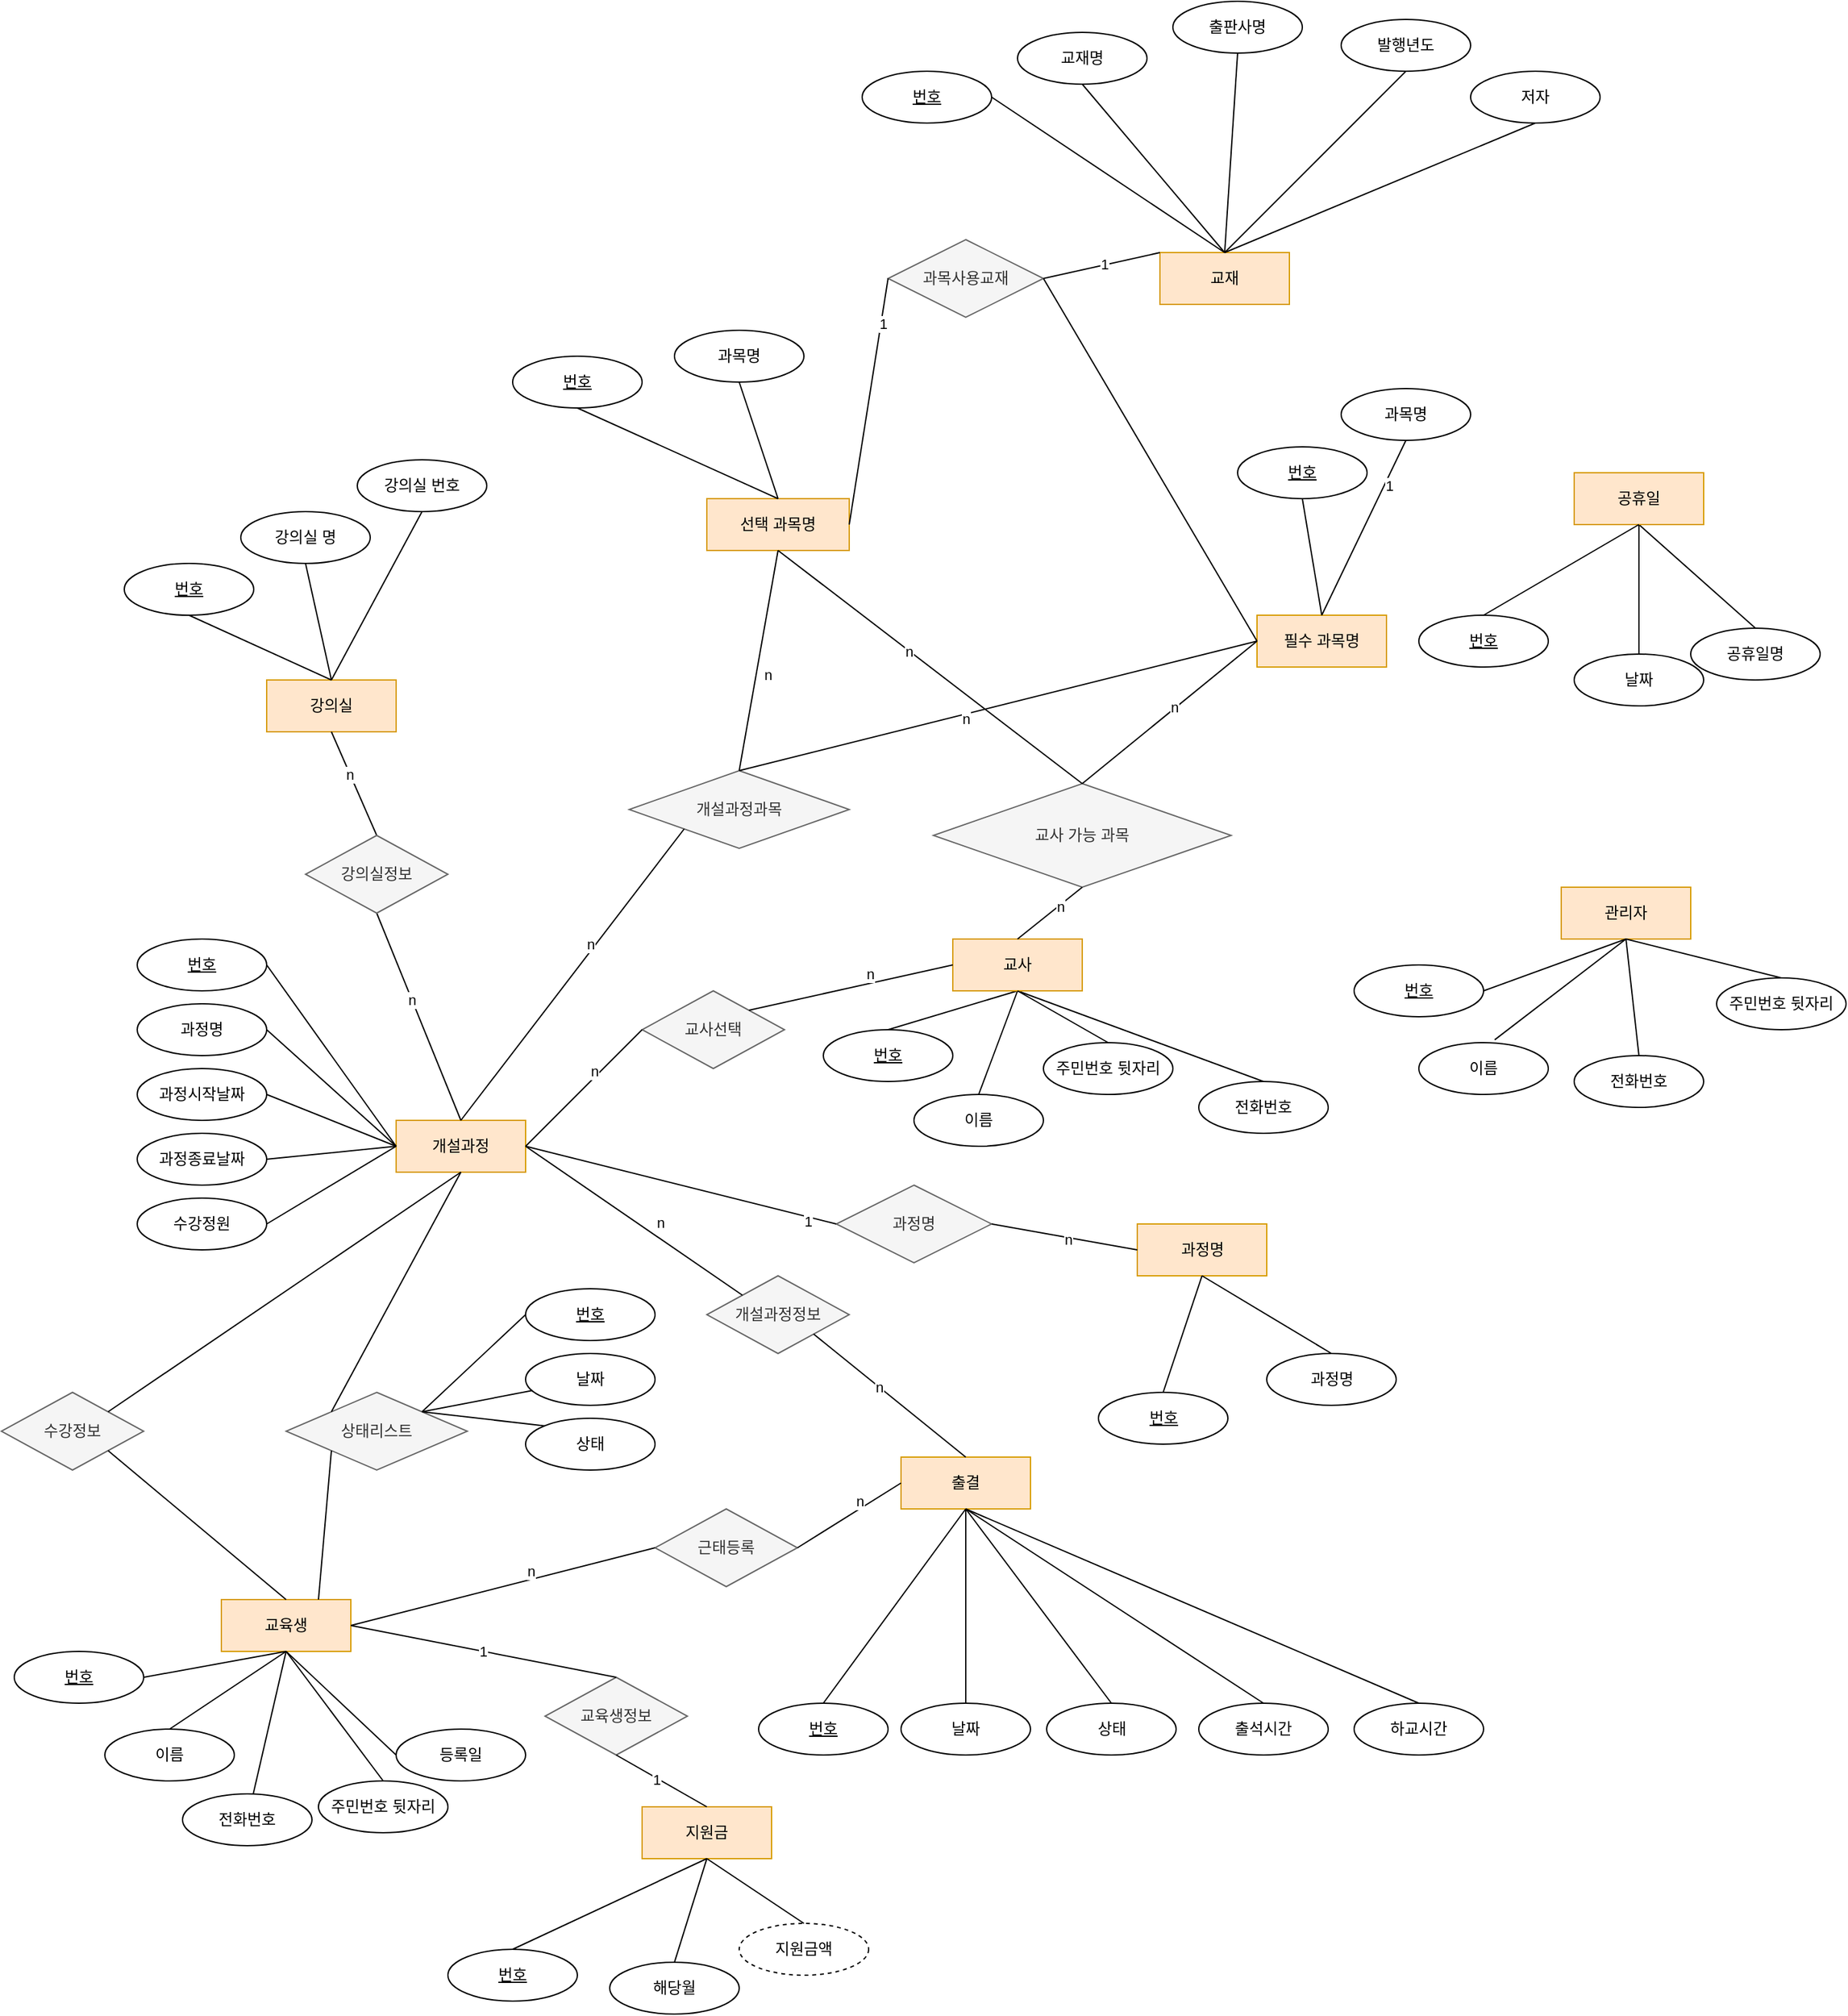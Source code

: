 <mxfile version="26.0.11">
  <diagram name="페이지-1" id="_WrXFXKVUECgdxejez0X">
    <mxGraphModel dx="2474" dy="2008" grid="1" gridSize="10" guides="1" tooltips="1" connect="1" arrows="1" fold="1" page="1" pageScale="1" pageWidth="827" pageHeight="1169" math="0" shadow="0">
      <root>
        <mxCell id="0" />
        <mxCell id="1" parent="0" />
        <mxCell id="0K8XrTM_rZtWi6rPdb-n-1" value="관리자" style="whiteSpace=wrap;html=1;align=center;fillColor=#ffe6cc;strokeColor=#d79b00;" parent="1" vertex="1">
          <mxGeometry x="1080" y="80" width="100" height="40" as="geometry" />
        </mxCell>
        <mxCell id="0K8XrTM_rZtWi6rPdb-n-2" value="번호" style="ellipse;whiteSpace=wrap;html=1;align=center;fontStyle=4;" parent="1" vertex="1">
          <mxGeometry x="920" y="140" width="100" height="40" as="geometry" />
        </mxCell>
        <mxCell id="0K8XrTM_rZtWi6rPdb-n-5" value="이름" style="ellipse;whiteSpace=wrap;html=1;align=center;" parent="1" vertex="1">
          <mxGeometry x="970" y="200" width="100" height="40" as="geometry" />
        </mxCell>
        <mxCell id="0K8XrTM_rZtWi6rPdb-n-6" value="교육생" style="whiteSpace=wrap;html=1;align=center;fillColor=#ffe6cc;strokeColor=#d79b00;" parent="1" vertex="1">
          <mxGeometry x="45" y="630" width="100" height="40" as="geometry" />
        </mxCell>
        <mxCell id="52lLWOoxlPr_qRJe9v8L-4" value="주민번호 뒷자리" style="ellipse;whiteSpace=wrap;html=1;align=center;" parent="1" vertex="1">
          <mxGeometry x="1200" y="150" width="100" height="40" as="geometry" />
        </mxCell>
        <mxCell id="0K8XrTM_rZtWi6rPdb-n-8" value="번호" style="ellipse;whiteSpace=wrap;html=1;align=center;fontStyle=4;" parent="1" vertex="1">
          <mxGeometry x="-115" y="670" width="100" height="40" as="geometry" />
        </mxCell>
        <mxCell id="0K8XrTM_rZtWi6rPdb-n-9" value="이름" style="ellipse;whiteSpace=wrap;html=1;align=center;" parent="1" vertex="1">
          <mxGeometry x="-45" y="730" width="100" height="40" as="geometry" />
        </mxCell>
        <mxCell id="0K8XrTM_rZtWi6rPdb-n-10" value="전화번호" style="ellipse;whiteSpace=wrap;html=1;align=center;" parent="1" vertex="1">
          <mxGeometry x="15" y="780" width="100" height="40" as="geometry" />
        </mxCell>
        <mxCell id="0K8XrTM_rZtWi6rPdb-n-11" value="주민번호 뒷자리" style="ellipse;whiteSpace=wrap;html=1;align=center;" parent="1" vertex="1">
          <mxGeometry x="120" y="770" width="100" height="40" as="geometry" />
        </mxCell>
        <mxCell id="0K8XrTM_rZtWi6rPdb-n-12" value="등록일" style="ellipse;whiteSpace=wrap;html=1;align=center;" parent="1" vertex="1">
          <mxGeometry x="180" y="730" width="100" height="40" as="geometry" />
        </mxCell>
        <mxCell id="52lLWOoxlPr_qRJe9v8L-10" value="" style="endArrow=none;html=1;rounded=0;exitX=1;exitY=0.5;exitDx=0;exitDy=0;entryX=0.5;entryY=1;entryDx=0;entryDy=0;" parent="1" source="0K8XrTM_rZtWi6rPdb-n-2" target="0K8XrTM_rZtWi6rPdb-n-1" edge="1">
          <mxGeometry relative="1" as="geometry">
            <mxPoint x="1170" y="90" as="sourcePoint" />
            <mxPoint x="1330" y="90" as="targetPoint" />
          </mxGeometry>
        </mxCell>
        <mxCell id="52lLWOoxlPr_qRJe9v8L-11" value="" style="endArrow=none;html=1;rounded=0;exitX=0.5;exitY=1;exitDx=0;exitDy=0;entryX=0.586;entryY=-0.055;entryDx=0;entryDy=0;entryPerimeter=0;" parent="1" source="0K8XrTM_rZtWi6rPdb-n-1" target="0K8XrTM_rZtWi6rPdb-n-5" edge="1">
          <mxGeometry relative="1" as="geometry">
            <mxPoint x="1170" y="90" as="sourcePoint" />
            <mxPoint x="1330" y="90" as="targetPoint" />
          </mxGeometry>
        </mxCell>
        <mxCell id="52lLWOoxlPr_qRJe9v8L-12" value="" style="endArrow=none;html=1;rounded=0;exitX=0.5;exitY=1;exitDx=0;exitDy=0;entryX=0.5;entryY=0;entryDx=0;entryDy=0;" parent="1" source="0K8XrTM_rZtWi6rPdb-n-1" target="52lLWOoxlPr_qRJe9v8L-3" edge="1">
          <mxGeometry relative="1" as="geometry">
            <mxPoint x="1170" y="90" as="sourcePoint" />
            <mxPoint x="1330" y="90" as="targetPoint" />
          </mxGeometry>
        </mxCell>
        <mxCell id="52lLWOoxlPr_qRJe9v8L-13" value="" style="endArrow=none;html=1;rounded=0;exitX=0.5;exitY=1;exitDx=0;exitDy=0;entryX=0.5;entryY=0;entryDx=0;entryDy=0;" parent="1" source="0K8XrTM_rZtWi6rPdb-n-1" target="52lLWOoxlPr_qRJe9v8L-4" edge="1">
          <mxGeometry relative="1" as="geometry">
            <mxPoint x="1170" y="90" as="sourcePoint" />
            <mxPoint x="1240" y="160" as="targetPoint" />
          </mxGeometry>
        </mxCell>
        <mxCell id="0K8XrTM_rZtWi6rPdb-n-14" value="" style="endArrow=none;html=1;rounded=0;exitX=1;exitY=0.5;exitDx=0;exitDy=0;entryX=0.5;entryY=1;entryDx=0;entryDy=0;" parent="1" source="0K8XrTM_rZtWi6rPdb-n-8" target="0K8XrTM_rZtWi6rPdb-n-6" edge="1">
          <mxGeometry relative="1" as="geometry">
            <mxPoint x="-175" y="650" as="sourcePoint" />
            <mxPoint x="65" y="670" as="targetPoint" />
          </mxGeometry>
        </mxCell>
        <mxCell id="0K8XrTM_rZtWi6rPdb-n-15" value="" style="endArrow=none;html=1;rounded=0;exitX=0.5;exitY=0;exitDx=0;exitDy=0;" parent="1" source="0K8XrTM_rZtWi6rPdb-n-9" edge="1">
          <mxGeometry relative="1" as="geometry">
            <mxPoint x="-175" y="650" as="sourcePoint" />
            <mxPoint x="95" y="670" as="targetPoint" />
          </mxGeometry>
        </mxCell>
        <mxCell id="0K8XrTM_rZtWi6rPdb-n-16" value="" style="endArrow=none;html=1;rounded=0;entryX=0.5;entryY=1;entryDx=0;entryDy=0;" parent="1" source="0K8XrTM_rZtWi6rPdb-n-10" target="0K8XrTM_rZtWi6rPdb-n-6" edge="1">
          <mxGeometry relative="1" as="geometry">
            <mxPoint x="15" y="740" as="sourcePoint" />
            <mxPoint x="80" y="680" as="targetPoint" />
          </mxGeometry>
        </mxCell>
        <mxCell id="52lLWOoxlPr_qRJe9v8L-14" value="번호" style="ellipse;whiteSpace=wrap;html=1;align=center;fontStyle=4;" parent="1" vertex="1">
          <mxGeometry x="510" y="190" width="100" height="40" as="geometry" />
        </mxCell>
        <mxCell id="0K8XrTM_rZtWi6rPdb-n-17" value="" style="endArrow=none;html=1;rounded=0;exitX=0.5;exitY=0;exitDx=0;exitDy=0;" parent="1" source="0K8XrTM_rZtWi6rPdb-n-11" edge="1">
          <mxGeometry relative="1" as="geometry">
            <mxPoint x="15" y="740" as="sourcePoint" />
            <mxPoint x="95" y="670" as="targetPoint" />
          </mxGeometry>
        </mxCell>
        <mxCell id="52lLWOoxlPr_qRJe9v8L-16" value="이름" style="ellipse;whiteSpace=wrap;html=1;align=center;" parent="1" vertex="1">
          <mxGeometry x="580" y="240" width="100" height="40" as="geometry" />
        </mxCell>
        <mxCell id="52lLWOoxlPr_qRJe9v8L-18" value="전화번호" style="ellipse;whiteSpace=wrap;html=1;align=center;" parent="1" vertex="1">
          <mxGeometry x="800" y="230" width="100" height="40" as="geometry" />
        </mxCell>
        <mxCell id="52lLWOoxlPr_qRJe9v8L-17" value="주민번호 뒷자리" style="ellipse;whiteSpace=wrap;html=1;align=center;" parent="1" vertex="1">
          <mxGeometry x="680" y="200" width="100" height="40" as="geometry" />
        </mxCell>
        <mxCell id="52lLWOoxlPr_qRJe9v8L-19" value="" style="endArrow=none;html=1;rounded=0;exitX=0.5;exitY=0;exitDx=0;exitDy=0;entryX=0.5;entryY=1;entryDx=0;entryDy=0;" parent="1" source="52lLWOoxlPr_qRJe9v8L-14" target="0K8XrTM_rZtWi6rPdb-n-7" edge="1">
          <mxGeometry relative="1" as="geometry">
            <mxPoint x="740" y="300" as="sourcePoint" />
            <mxPoint x="900" y="300" as="targetPoint" />
          </mxGeometry>
        </mxCell>
        <mxCell id="0K8XrTM_rZtWi6rPdb-n-18" value="" style="endArrow=none;html=1;rounded=0;exitX=0;exitY=0.5;exitDx=0;exitDy=0;entryX=0.5;entryY=1;entryDx=0;entryDy=0;" parent="1" source="0K8XrTM_rZtWi6rPdb-n-12" target="0K8XrTM_rZtWi6rPdb-n-6" edge="1">
          <mxGeometry relative="1" as="geometry">
            <mxPoint x="215" y="735" as="sourcePoint" />
            <mxPoint x="105" y="680" as="targetPoint" />
          </mxGeometry>
        </mxCell>
        <mxCell id="52lLWOoxlPr_qRJe9v8L-21" value="" style="endArrow=none;html=1;rounded=0;exitX=0.5;exitY=0;exitDx=0;exitDy=0;entryX=0.5;entryY=1;entryDx=0;entryDy=0;" parent="1" source="52lLWOoxlPr_qRJe9v8L-16" target="0K8XrTM_rZtWi6rPdb-n-7" edge="1">
          <mxGeometry relative="1" as="geometry">
            <mxPoint x="740" y="300" as="sourcePoint" />
            <mxPoint x="900" y="300" as="targetPoint" />
          </mxGeometry>
        </mxCell>
        <mxCell id="52lLWOoxlPr_qRJe9v8L-23" value="" style="endArrow=none;html=1;rounded=0;exitX=0.5;exitY=1;exitDx=0;exitDy=0;entryX=0.5;entryY=0;entryDx=0;entryDy=0;" parent="1" source="0K8XrTM_rZtWi6rPdb-n-7" target="52lLWOoxlPr_qRJe9v8L-18" edge="1">
          <mxGeometry relative="1" as="geometry">
            <mxPoint x="740" y="300" as="sourcePoint" />
            <mxPoint x="900" y="300" as="targetPoint" />
          </mxGeometry>
        </mxCell>
        <mxCell id="0K8XrTM_rZtWi6rPdb-n-7" value="교사" style="whiteSpace=wrap;html=1;align=center;fillColor=#ffe6cc;strokeColor=#d79b00;" parent="1" vertex="1">
          <mxGeometry x="610" y="120" width="100" height="40" as="geometry" />
        </mxCell>
        <mxCell id="52lLWOoxlPr_qRJe9v8L-3" value="전화번호" style="ellipse;whiteSpace=wrap;html=1;align=center;" parent="1" vertex="1">
          <mxGeometry x="1090" y="210" width="100" height="40" as="geometry" />
        </mxCell>
        <mxCell id="52lLWOoxlPr_qRJe9v8L-22" value="" style="endArrow=none;html=1;rounded=0;exitX=0.5;exitY=1;exitDx=0;exitDy=0;entryX=0.5;entryY=0;entryDx=0;entryDy=0;" parent="1" source="0K8XrTM_rZtWi6rPdb-n-7" target="52lLWOoxlPr_qRJe9v8L-17" edge="1">
          <mxGeometry relative="1" as="geometry">
            <mxPoint x="740" y="300" as="sourcePoint" />
            <mxPoint x="900" y="300" as="targetPoint" />
          </mxGeometry>
        </mxCell>
        <mxCell id="0K8XrTM_rZtWi6rPdb-n-19" value="근태등록" style="shape=rhombus;perimeter=rhombusPerimeter;whiteSpace=wrap;html=1;align=center;fillColor=#f5f5f5;strokeColor=#666666;fontColor=#333333;" parent="1" vertex="1">
          <mxGeometry x="380" y="560" width="110" height="60" as="geometry" />
        </mxCell>
        <mxCell id="0K8XrTM_rZtWi6rPdb-n-21" value="수강정보" style="shape=rhombus;perimeter=rhombusPerimeter;whiteSpace=wrap;html=1;align=center;fillColor=#f5f5f5;strokeColor=#666666;fontColor=#333333;" parent="1" vertex="1">
          <mxGeometry x="-125" y="470" width="110" height="60" as="geometry" />
        </mxCell>
        <mxCell id="0K8XrTM_rZtWi6rPdb-n-20" value="출결" style="whiteSpace=wrap;html=1;align=center;fillColor=#ffe6cc;strokeColor=#d79b00;" parent="1" vertex="1">
          <mxGeometry x="570" y="520" width="100" height="40" as="geometry" />
        </mxCell>
        <mxCell id="52lLWOoxlPr_qRJe9v8L-54" value="개설과정" style="whiteSpace=wrap;html=1;align=center;fillColor=#ffe6cc;strokeColor=#d79b00;" parent="1" vertex="1">
          <mxGeometry x="180" y="260" width="100" height="40" as="geometry" />
        </mxCell>
        <mxCell id="52lLWOoxlPr_qRJe9v8L-55" value="상태리스트" style="shape=rhombus;perimeter=rhombusPerimeter;whiteSpace=wrap;html=1;align=center;fillColor=#f5f5f5;strokeColor=#666666;fontColor=#333333;" parent="1" vertex="1">
          <mxGeometry x="95" y="470" width="140" height="60" as="geometry" />
        </mxCell>
        <mxCell id="52lLWOoxlPr_qRJe9v8L-56" value="" style="endArrow=none;html=1;rounded=0;exitX=1;exitY=0;exitDx=0;exitDy=0;entryX=0.5;entryY=1;entryDx=0;entryDy=0;" parent="1" source="0K8XrTM_rZtWi6rPdb-n-21" target="52lLWOoxlPr_qRJe9v8L-54" edge="1">
          <mxGeometry relative="1" as="geometry">
            <mxPoint x="260" y="380" as="sourcePoint" />
            <mxPoint x="420" y="380" as="targetPoint" />
          </mxGeometry>
        </mxCell>
        <mxCell id="52lLWOoxlPr_qRJe9v8L-57" value="" style="endArrow=none;html=1;rounded=0;exitX=1;exitY=1;exitDx=0;exitDy=0;entryX=0.5;entryY=0;entryDx=0;entryDy=0;" parent="1" source="0K8XrTM_rZtWi6rPdb-n-21" target="0K8XrTM_rZtWi6rPdb-n-6" edge="1">
          <mxGeometry relative="1" as="geometry">
            <mxPoint x="115" y="470" as="sourcePoint" />
            <mxPoint x="275" y="470" as="targetPoint" />
          </mxGeometry>
        </mxCell>
        <mxCell id="52lLWOoxlPr_qRJe9v8L-58" value="" style="endArrow=none;html=1;rounded=0;exitX=0.5;exitY=1;exitDx=0;exitDy=0;entryX=0;entryY=0;entryDx=0;entryDy=0;" parent="1" source="52lLWOoxlPr_qRJe9v8L-54" target="52lLWOoxlPr_qRJe9v8L-55" edge="1">
          <mxGeometry relative="1" as="geometry">
            <mxPoint x="260" y="380" as="sourcePoint" />
            <mxPoint x="420" y="380" as="targetPoint" />
          </mxGeometry>
        </mxCell>
        <mxCell id="52lLWOoxlPr_qRJe9v8L-59" value="" style="endArrow=none;html=1;rounded=0;entryX=0;entryY=1;entryDx=0;entryDy=0;exitX=0.75;exitY=0;exitDx=0;exitDy=0;" parent="1" source="0K8XrTM_rZtWi6rPdb-n-6" target="52lLWOoxlPr_qRJe9v8L-55" edge="1">
          <mxGeometry relative="1" as="geometry">
            <mxPoint x="115" y="470" as="sourcePoint" />
            <mxPoint x="275" y="470" as="targetPoint" />
          </mxGeometry>
        </mxCell>
        <mxCell id="52lLWOoxlPr_qRJe9v8L-60" value="날짜" style="ellipse;whiteSpace=wrap;html=1;align=center;" parent="1" vertex="1">
          <mxGeometry x="280" y="440" width="100" height="40" as="geometry" />
        </mxCell>
        <mxCell id="52lLWOoxlPr_qRJe9v8L-61" value="" style="endArrow=none;html=1;rounded=0;exitX=1;exitY=0;exitDx=0;exitDy=0;" parent="1" source="52lLWOoxlPr_qRJe9v8L-55" target="52lLWOoxlPr_qRJe9v8L-60" edge="1">
          <mxGeometry relative="1" as="geometry">
            <mxPoint x="260" y="380" as="sourcePoint" />
            <mxPoint x="420" y="380" as="targetPoint" />
          </mxGeometry>
        </mxCell>
        <mxCell id="52lLWOoxlPr_qRJe9v8L-62" value="상태" style="ellipse;whiteSpace=wrap;html=1;align=center;" parent="1" vertex="1">
          <mxGeometry x="280" y="490" width="100" height="40" as="geometry" />
        </mxCell>
        <mxCell id="52lLWOoxlPr_qRJe9v8L-63" value="" style="endArrow=none;html=1;rounded=0;entryX=0;entryY=0;entryDx=0;entryDy=0;exitX=1;exitY=0;exitDx=0;exitDy=0;" parent="1" source="52lLWOoxlPr_qRJe9v8L-55" target="52lLWOoxlPr_qRJe9v8L-62" edge="1">
          <mxGeometry relative="1" as="geometry">
            <mxPoint x="260" y="380" as="sourcePoint" />
            <mxPoint x="420" y="380" as="targetPoint" />
          </mxGeometry>
        </mxCell>
        <mxCell id="0K8XrTM_rZtWi6rPdb-n-32" value="번호" style="ellipse;whiteSpace=wrap;html=1;align=center;fontStyle=4;" parent="1" vertex="1">
          <mxGeometry x="460" y="710" width="100" height="40" as="geometry" />
        </mxCell>
        <mxCell id="0K8XrTM_rZtWi6rPdb-n-35" value="날짜" style="ellipse;whiteSpace=wrap;html=1;align=center;" parent="1" vertex="1">
          <mxGeometry x="570" y="710" width="100" height="40" as="geometry" />
        </mxCell>
        <mxCell id="52lLWOoxlPr_qRJe9v8L-65" value="과정명" style="whiteSpace=wrap;html=1;align=center;fillColor=#ffe6cc;strokeColor=#d79b00;" parent="1" vertex="1">
          <mxGeometry x="752.5" y="340" width="100" height="40" as="geometry" />
        </mxCell>
        <mxCell id="52lLWOoxlPr_qRJe9v8L-73" value="선택 과목명" style="whiteSpace=wrap;html=1;align=center;fillColor=#ffe6cc;strokeColor=#d79b00;" parent="1" vertex="1">
          <mxGeometry x="420" y="-220" width="110" height="40" as="geometry" />
        </mxCell>
        <mxCell id="52lLWOoxlPr_qRJe9v8L-74" value="번호" style="ellipse;whiteSpace=wrap;html=1;align=center;fontStyle=4;" parent="1" vertex="1">
          <mxGeometry x="270" y="-330" width="100" height="40" as="geometry" />
        </mxCell>
        <mxCell id="52lLWOoxlPr_qRJe9v8L-75" value="과목명" style="ellipse;whiteSpace=wrap;html=1;align=center;" parent="1" vertex="1">
          <mxGeometry x="395" y="-350" width="100" height="40" as="geometry" />
        </mxCell>
        <mxCell id="52lLWOoxlPr_qRJe9v8L-76" style="edgeStyle=orthogonalEdgeStyle;rounded=0;orthogonalLoop=1;jettySize=auto;html=1;exitX=0.5;exitY=1;exitDx=0;exitDy=0;" parent="1" source="52lLWOoxlPr_qRJe9v8L-74" target="52lLWOoxlPr_qRJe9v8L-74" edge="1">
          <mxGeometry relative="1" as="geometry" />
        </mxCell>
        <mxCell id="52lLWOoxlPr_qRJe9v8L-77" value="" style="endArrow=none;html=1;rounded=0;entryX=0.5;entryY=1;entryDx=0;entryDy=0;exitX=0.5;exitY=0;exitDx=0;exitDy=0;" parent="1" source="52lLWOoxlPr_qRJe9v8L-73" target="52lLWOoxlPr_qRJe9v8L-74" edge="1">
          <mxGeometry relative="1" as="geometry">
            <mxPoint x="180" y="-70" as="sourcePoint" />
            <mxPoint x="340" y="-70" as="targetPoint" />
          </mxGeometry>
        </mxCell>
        <mxCell id="52lLWOoxlPr_qRJe9v8L-78" value="" style="endArrow=none;html=1;rounded=0;entryX=0.5;entryY=1;entryDx=0;entryDy=0;exitX=0.5;exitY=0;exitDx=0;exitDy=0;" parent="1" source="52lLWOoxlPr_qRJe9v8L-73" target="52lLWOoxlPr_qRJe9v8L-75" edge="1">
          <mxGeometry relative="1" as="geometry">
            <mxPoint x="485" y="-270" as="sourcePoint" />
            <mxPoint x="340" y="-70" as="targetPoint" />
          </mxGeometry>
        </mxCell>
        <mxCell id="52lLWOoxlPr_qRJe9v8L-79" value="필수 과목명" style="whiteSpace=wrap;html=1;align=center;fillColor=#ffe6cc;strokeColor=#d79b00;" parent="1" vertex="1">
          <mxGeometry x="845" y="-130" width="100" height="40" as="geometry" />
        </mxCell>
        <mxCell id="52lLWOoxlPr_qRJe9v8L-80" value="번호" style="ellipse;whiteSpace=wrap;html=1;align=center;fontStyle=4;" parent="1" vertex="1">
          <mxGeometry x="830" y="-260" width="100" height="40" as="geometry" />
        </mxCell>
        <mxCell id="52lLWOoxlPr_qRJe9v8L-81" value="과목명" style="ellipse;whiteSpace=wrap;html=1;align=center;" parent="1" vertex="1">
          <mxGeometry x="910" y="-305" width="100" height="40" as="geometry" />
        </mxCell>
        <mxCell id="52lLWOoxlPr_qRJe9v8L-82" style="edgeStyle=orthogonalEdgeStyle;rounded=0;orthogonalLoop=1;jettySize=auto;html=1;exitX=0.5;exitY=1;exitDx=0;exitDy=0;" parent="1" source="52lLWOoxlPr_qRJe9v8L-80" target="52lLWOoxlPr_qRJe9v8L-80" edge="1">
          <mxGeometry relative="1" as="geometry" />
        </mxCell>
        <mxCell id="52lLWOoxlPr_qRJe9v8L-83" value="" style="endArrow=none;html=1;rounded=0;entryX=0.5;entryY=1;entryDx=0;entryDy=0;exitX=0.5;exitY=0;exitDx=0;exitDy=0;" parent="1" source="52lLWOoxlPr_qRJe9v8L-79" target="52lLWOoxlPr_qRJe9v8L-80" edge="1">
          <mxGeometry relative="1" as="geometry">
            <mxPoint x="502.5" y="-5" as="sourcePoint" />
            <mxPoint x="662.5" y="-5" as="targetPoint" />
          </mxGeometry>
        </mxCell>
        <mxCell id="52lLWOoxlPr_qRJe9v8L-84" value="" style="endArrow=none;html=1;rounded=0;entryX=0.5;entryY=1;entryDx=0;entryDy=0;exitX=0.5;exitY=0;exitDx=0;exitDy=0;" parent="1" source="52lLWOoxlPr_qRJe9v8L-79" target="52lLWOoxlPr_qRJe9v8L-81" edge="1">
          <mxGeometry relative="1" as="geometry">
            <mxPoint x="502.5" y="-5" as="sourcePoint" />
            <mxPoint x="662.5" y="-5" as="targetPoint" />
          </mxGeometry>
        </mxCell>
        <mxCell id="52lLWOoxlPr_qRJe9v8L-70" value="" style="endArrow=none;html=1;rounded=0;entryX=0.5;entryY=0;entryDx=0;entryDy=0;exitX=0.5;exitY=1;exitDx=0;exitDy=0;" parent="1" source="52lLWOoxlPr_qRJe9v8L-65" target="52lLWOoxlPr_qRJe9v8L-67" edge="1">
          <mxGeometry relative="1" as="geometry">
            <mxPoint x="592.5" y="640" as="sourcePoint" />
            <mxPoint x="752.5" y="640" as="targetPoint" />
          </mxGeometry>
        </mxCell>
        <mxCell id="52lLWOoxlPr_qRJe9v8L-72" value="교사 가능 과목" style="rhombus;whiteSpace=wrap;html=1;fillColor=#f5f5f5;strokeColor=#666666;fontColor=#333333;" parent="1" vertex="1">
          <mxGeometry x="595" width="230" height="80" as="geometry" />
        </mxCell>
        <mxCell id="0K8XrTM_rZtWi6rPdb-n-36" value="상태" style="ellipse;whiteSpace=wrap;html=1;align=center;" parent="1" vertex="1">
          <mxGeometry x="682.5" y="710" width="100" height="40" as="geometry" />
        </mxCell>
        <mxCell id="52lLWOoxlPr_qRJe9v8L-91" value="" style="endArrow=none;html=1;rounded=0;exitX=0.5;exitY=1;exitDx=0;exitDy=0;entryX=0.5;entryY=0;entryDx=0;entryDy=0;" parent="1" source="52lLWOoxlPr_qRJe9v8L-73" target="52lLWOoxlPr_qRJe9v8L-72" edge="1">
          <mxGeometry relative="1" as="geometry">
            <mxPoint x="790" y="110" as="sourcePoint" />
            <mxPoint x="660" y="-40" as="targetPoint" />
          </mxGeometry>
        </mxCell>
        <mxCell id="52lLWOoxlPr_qRJe9v8L-97" value="n" style="edgeLabel;html=1;align=center;verticalAlign=middle;resizable=0;points=[];" parent="52lLWOoxlPr_qRJe9v8L-91" vertex="1" connectable="0">
          <mxGeometry x="-0.153" y="-5" relative="1" as="geometry">
            <mxPoint x="4" y="-3" as="offset" />
          </mxGeometry>
        </mxCell>
        <mxCell id="0K8XrTM_rZtWi6rPdb-n-38" value="" style="endArrow=none;html=1;rounded=0;entryX=0;entryY=0.5;entryDx=0;entryDy=0;exitX=1;exitY=0;exitDx=0;exitDy=0;" parent="1" source="52lLWOoxlPr_qRJe9v8L-55" target="0K8XrTM_rZtWi6rPdb-n-37" edge="1">
          <mxGeometry relative="1" as="geometry">
            <mxPoint x="355" y="405" as="sourcePoint" />
            <mxPoint x="465" y="366" as="targetPoint" />
          </mxGeometry>
        </mxCell>
        <mxCell id="52lLWOoxlPr_qRJe9v8L-134" value="날짜" style="ellipse;whiteSpace=wrap;html=1;align=center;" parent="1" vertex="1">
          <mxGeometry x="1090" y="-100" width="100" height="40" as="geometry" />
        </mxCell>
        <mxCell id="52lLWOoxlPr_qRJe9v8L-135" value="공휴일명" style="ellipse;whiteSpace=wrap;html=1;align=center;" parent="1" vertex="1">
          <mxGeometry x="1180" y="-120" width="100" height="40" as="geometry" />
        </mxCell>
        <mxCell id="52lLWOoxlPr_qRJe9v8L-138" value="" style="endArrow=none;html=1;rounded=0;entryX=0.5;entryY=1;entryDx=0;entryDy=0;exitX=0.5;exitY=0;exitDx=0;exitDy=0;" parent="1" source="52lLWOoxlPr_qRJe9v8L-134" target="52lLWOoxlPr_qRJe9v8L-133" edge="1">
          <mxGeometry relative="1" as="geometry">
            <mxPoint x="920" y="-270" as="sourcePoint" />
            <mxPoint x="1080" y="-270" as="targetPoint" />
          </mxGeometry>
        </mxCell>
        <mxCell id="52lLWOoxlPr_qRJe9v8L-67" value="과정명" style="ellipse;whiteSpace=wrap;html=1;align=center;" parent="1" vertex="1">
          <mxGeometry x="852.5" y="440" width="100" height="40" as="geometry" />
        </mxCell>
        <mxCell id="52lLWOoxlPr_qRJe9v8L-136" value="번호" style="ellipse;whiteSpace=wrap;html=1;align=center;fontStyle=4;" parent="1" vertex="1">
          <mxGeometry x="970" y="-130" width="100" height="40" as="geometry" />
        </mxCell>
        <mxCell id="52lLWOoxlPr_qRJe9v8L-139" value="" style="endArrow=none;html=1;rounded=0;exitX=0.5;exitY=1;exitDx=0;exitDy=0;entryX=0.5;entryY=0;entryDx=0;entryDy=0;" parent="1" source="52lLWOoxlPr_qRJe9v8L-133" target="52lLWOoxlPr_qRJe9v8L-135" edge="1">
          <mxGeometry relative="1" as="geometry">
            <mxPoint x="920" y="-270" as="sourcePoint" />
            <mxPoint x="1080" y="-270" as="targetPoint" />
          </mxGeometry>
        </mxCell>
        <mxCell id="0K8XrTM_rZtWi6rPdb-n-37" value="번호" style="ellipse;whiteSpace=wrap;html=1;align=center;fontStyle=4;" parent="1" vertex="1">
          <mxGeometry x="280" y="390" width="100" height="40" as="geometry" />
        </mxCell>
        <mxCell id="0K8XrTM_rZtWi6rPdb-n-82" value="" style="endArrow=none;html=1;rounded=0;entryX=0.5;entryY=1;entryDx=0;entryDy=0;exitX=0.5;exitY=0;exitDx=0;exitDy=0;" parent="1" source="0K8XrTM_rZtWi6rPdb-n-32" target="0K8XrTM_rZtWi6rPdb-n-20" edge="1">
          <mxGeometry relative="1" as="geometry">
            <mxPoint x="70" y="380" as="sourcePoint" />
            <mxPoint x="230" y="380" as="targetPoint" />
          </mxGeometry>
        </mxCell>
        <mxCell id="52lLWOoxlPr_qRJe9v8L-133" value="공휴일" style="whiteSpace=wrap;html=1;align=center;fillColor=#ffe6cc;strokeColor=#d79b00;" parent="1" vertex="1">
          <mxGeometry x="1090" y="-240" width="100" height="40" as="geometry" />
        </mxCell>
        <mxCell id="52lLWOoxlPr_qRJe9v8L-93" value="" style="endArrow=none;html=1;rounded=0;exitX=0.5;exitY=1;exitDx=0;exitDy=0;entryX=0.5;entryY=0;entryDx=0;entryDy=0;" parent="1" source="52lLWOoxlPr_qRJe9v8L-72" target="0K8XrTM_rZtWi6rPdb-n-7" edge="1">
          <mxGeometry relative="1" as="geometry">
            <mxPoint x="790" y="110" as="sourcePoint" />
            <mxPoint x="950" y="110" as="targetPoint" />
          </mxGeometry>
        </mxCell>
        <mxCell id="52lLWOoxlPr_qRJe9v8L-95" value="n" style="edgeLabel;html=1;align=center;verticalAlign=middle;resizable=0;points=[];" parent="52lLWOoxlPr_qRJe9v8L-93" vertex="1" connectable="0">
          <mxGeometry x="-0.267" y="1" relative="1" as="geometry">
            <mxPoint y="-1" as="offset" />
          </mxGeometry>
        </mxCell>
        <mxCell id="0K8XrTM_rZtWi6rPdb-n-40" value="번호" style="ellipse;whiteSpace=wrap;html=1;align=center;fontStyle=4;" parent="1" vertex="1">
          <mxGeometry x="-20" y="120" width="100" height="40" as="geometry" />
        </mxCell>
        <mxCell id="0K8XrTM_rZtWi6rPdb-n-41" value="강의실" style="whiteSpace=wrap;html=1;align=center;fillColor=#ffe6cc;strokeColor=#d79b00;" parent="1" vertex="1">
          <mxGeometry x="80" y="-80" width="100" height="40" as="geometry" />
        </mxCell>
        <mxCell id="0K8XrTM_rZtWi6rPdb-n-68" value="" style="endArrow=none;html=1;rounded=0;exitX=1;exitY=0.5;exitDx=0;exitDy=0;entryX=0;entryY=0.5;entryDx=0;entryDy=0;" parent="1" source="0K8XrTM_rZtWi6rPdb-n-56" target="52lLWOoxlPr_qRJe9v8L-54" edge="1">
          <mxGeometry relative="1" as="geometry">
            <mxPoint x="130" y="170" as="sourcePoint" />
            <mxPoint x="190" y="290" as="targetPoint" />
          </mxGeometry>
        </mxCell>
        <mxCell id="52lLWOoxlPr_qRJe9v8L-100" value="강의실 번호" style="ellipse;whiteSpace=wrap;html=1;align=center;" parent="1" vertex="1">
          <mxGeometry x="150" y="-250" width="100" height="40" as="geometry" />
        </mxCell>
        <mxCell id="0K8XrTM_rZtWi6rPdb-n-45" value="교사선택" style="shape=rhombus;perimeter=rhombusPerimeter;whiteSpace=wrap;html=1;align=center;fillColor=#f5f5f5;strokeColor=#666666;fontColor=#333333;" parent="1" vertex="1">
          <mxGeometry x="370" y="160" width="110" height="60" as="geometry" />
        </mxCell>
        <mxCell id="52lLWOoxlPr_qRJe9v8L-105" value="교재명" style="ellipse;whiteSpace=wrap;html=1;align=center;" parent="1" vertex="1">
          <mxGeometry x="660" y="-580" width="100" height="40" as="geometry" />
        </mxCell>
        <mxCell id="52lLWOoxlPr_qRJe9v8L-108" value="저자" style="ellipse;whiteSpace=wrap;html=1;align=center;" parent="1" vertex="1">
          <mxGeometry x="1010" y="-550" width="100" height="40" as="geometry" />
        </mxCell>
        <mxCell id="52lLWOoxlPr_qRJe9v8L-120" value="" style="endArrow=none;html=1;rounded=0;entryX=0.5;entryY=0;entryDx=0;entryDy=0;exitX=0.5;exitY=1;exitDx=0;exitDy=0;" parent="1" source="52lLWOoxlPr_qRJe9v8L-105" target="52lLWOoxlPr_qRJe9v8L-104" edge="1">
          <mxGeometry relative="1" as="geometry">
            <mxPoint x="1245" y="-115" as="sourcePoint" />
            <mxPoint x="1405" y="-115" as="targetPoint" />
          </mxGeometry>
        </mxCell>
        <mxCell id="52lLWOoxlPr_qRJe9v8L-106" value="출판사명" style="ellipse;whiteSpace=wrap;html=1;align=center;" parent="1" vertex="1">
          <mxGeometry x="780" y="-604" width="100" height="40" as="geometry" />
        </mxCell>
        <mxCell id="52lLWOoxlPr_qRJe9v8L-107" value="번호" style="ellipse;whiteSpace=wrap;html=1;align=center;fontStyle=4;" parent="1" vertex="1">
          <mxGeometry x="540" y="-550" width="100" height="40" as="geometry" />
        </mxCell>
        <mxCell id="52lLWOoxlPr_qRJe9v8L-69" value="" style="endArrow=none;html=1;rounded=0;entryX=0.5;entryY=0;entryDx=0;entryDy=0;exitX=0.5;exitY=1;exitDx=0;exitDy=0;" parent="1" source="52lLWOoxlPr_qRJe9v8L-65" target="52lLWOoxlPr_qRJe9v8L-66" edge="1">
          <mxGeometry relative="1" as="geometry">
            <mxPoint x="592.5" y="640" as="sourcePoint" />
            <mxPoint x="752.5" y="640" as="targetPoint" />
          </mxGeometry>
        </mxCell>
        <mxCell id="0K8XrTM_rZtWi6rPdb-n-55" value="과정명" style="ellipse;whiteSpace=wrap;html=1;align=center;" parent="1" vertex="1">
          <mxGeometry x="-20" y="170" width="100" height="40" as="geometry" />
        </mxCell>
        <mxCell id="52lLWOoxlPr_qRJe9v8L-121" value="개설과정과목" style="shape=rhombus;perimeter=rhombusPerimeter;whiteSpace=wrap;html=1;align=center;fillColor=#f5f5f5;strokeColor=#666666;fontColor=#333333;" parent="1" vertex="1">
          <mxGeometry x="360" y="-10" width="170" height="60" as="geometry" />
        </mxCell>
        <mxCell id="0K8XrTM_rZtWi6rPdb-n-52" value="" style="endArrow=none;html=1;rounded=0;exitX=0;exitY=0.5;exitDx=0;exitDy=0;entryX=1;entryY=0;entryDx=0;entryDy=0;" parent="1" source="0K8XrTM_rZtWi6rPdb-n-7" target="0K8XrTM_rZtWi6rPdb-n-45" edge="1">
          <mxGeometry relative="1" as="geometry">
            <mxPoint x="380" y="200" as="sourcePoint" />
            <mxPoint x="290" y="290" as="targetPoint" />
          </mxGeometry>
        </mxCell>
        <mxCell id="0K8XrTM_rZtWi6rPdb-n-53" value="n" style="edgeLabel;html=1;align=center;verticalAlign=middle;resizable=0;points=[];" parent="0K8XrTM_rZtWi6rPdb-n-52" connectable="0" vertex="1">
          <mxGeometry x="-0.153" y="-5" relative="1" as="geometry">
            <mxPoint x="4" y="-3" as="offset" />
          </mxGeometry>
        </mxCell>
        <mxCell id="52lLWOoxlPr_qRJe9v8L-104" value="교재" style="whiteSpace=wrap;html=1;align=center;fillColor=#ffe6cc;strokeColor=#d79b00;" parent="1" vertex="1">
          <mxGeometry x="770" y="-410" width="100" height="40" as="geometry" />
        </mxCell>
        <mxCell id="52lLWOoxlPr_qRJe9v8L-98" value="번호" style="ellipse;whiteSpace=wrap;html=1;align=center;fontStyle=4;" parent="1" vertex="1">
          <mxGeometry x="-30" y="-170" width="100" height="40" as="geometry" />
        </mxCell>
        <mxCell id="52lLWOoxlPr_qRJe9v8L-99" value="강의실 명" style="ellipse;whiteSpace=wrap;html=1;align=center;" parent="1" vertex="1">
          <mxGeometry x="60" y="-210" width="100" height="40" as="geometry" />
        </mxCell>
        <mxCell id="0K8XrTM_rZtWi6rPdb-n-70" value="" style="endArrow=none;html=1;rounded=0;exitX=1;exitY=0.5;exitDx=0;exitDy=0;entryX=0;entryY=0.5;entryDx=0;entryDy=0;" parent="1" source="0K8XrTM_rZtWi6rPdb-n-64" target="52lLWOoxlPr_qRJe9v8L-54" edge="1">
          <mxGeometry relative="1" as="geometry">
            <mxPoint x="130" y="270" as="sourcePoint" />
            <mxPoint x="190" y="290" as="targetPoint" />
          </mxGeometry>
        </mxCell>
        <mxCell id="0K8XrTM_rZtWi6rPdb-n-56" value="과정시작날짜" style="ellipse;whiteSpace=wrap;html=1;align=center;" parent="1" vertex="1">
          <mxGeometry x="-20" y="220" width="100" height="40" as="geometry" />
        </mxCell>
        <mxCell id="0K8XrTM_rZtWi6rPdb-n-57" value="과정종료날짜" style="ellipse;whiteSpace=wrap;html=1;align=center;" parent="1" vertex="1">
          <mxGeometry x="-20" y="270" width="100" height="40" as="geometry" />
        </mxCell>
        <mxCell id="0K8XrTM_rZtWi6rPdb-n-58" value="" style="endArrow=none;html=1;rounded=0;exitX=0;exitY=1;exitDx=0;exitDy=0;entryX=0.5;entryY=0;entryDx=0;entryDy=0;" parent="1" source="52lLWOoxlPr_qRJe9v8L-121" target="52lLWOoxlPr_qRJe9v8L-54" edge="1">
          <mxGeometry relative="1" as="geometry">
            <mxPoint x="620" y="150" as="sourcePoint" />
            <mxPoint x="463" y="185" as="targetPoint" />
          </mxGeometry>
        </mxCell>
        <mxCell id="0K8XrTM_rZtWi6rPdb-n-59" value="n" style="edgeLabel;html=1;align=center;verticalAlign=middle;resizable=0;points=[];" parent="0K8XrTM_rZtWi6rPdb-n-58" connectable="0" vertex="1">
          <mxGeometry x="-0.153" y="-5" relative="1" as="geometry">
            <mxPoint x="4" y="-3" as="offset" />
          </mxGeometry>
        </mxCell>
        <mxCell id="0K8XrTM_rZtWi6rPdb-n-65" value="" style="endArrow=none;html=1;rounded=0;exitX=1;exitY=0.5;exitDx=0;exitDy=0;entryX=0;entryY=0.5;entryDx=0;entryDy=0;" parent="1" source="0K8XrTM_rZtWi6rPdb-n-55" target="52lLWOoxlPr_qRJe9v8L-54" edge="1">
          <mxGeometry relative="1" as="geometry">
            <mxPoint x="290" y="120" as="sourcePoint" />
            <mxPoint x="450" y="120" as="targetPoint" />
          </mxGeometry>
        </mxCell>
        <mxCell id="52lLWOoxlPr_qRJe9v8L-101" value="" style="endArrow=none;html=1;rounded=0;exitX=0.5;exitY=1;exitDx=0;exitDy=0;entryX=0.5;entryY=0;entryDx=0;entryDy=0;" parent="1" source="52lLWOoxlPr_qRJe9v8L-98" target="0K8XrTM_rZtWi6rPdb-n-41" edge="1">
          <mxGeometry relative="1" as="geometry">
            <mxPoint x="170" y="-245" as="sourcePoint" />
            <mxPoint x="330" y="-245" as="targetPoint" />
          </mxGeometry>
        </mxCell>
        <mxCell id="0K8XrTM_rZtWi6rPdb-n-48" value="" style="endArrow=none;html=1;rounded=0;exitX=0.5;exitY=1;exitDx=0;exitDy=0;entryX=0.5;entryY=0;entryDx=0;entryDy=0;" parent="1" source="0K8XrTM_rZtWi6rPdb-n-44" target="52lLWOoxlPr_qRJe9v8L-54" edge="1">
          <mxGeometry relative="1" as="geometry">
            <mxPoint x="210" y="-115" as="sourcePoint" />
            <mxPoint x="225" y="30" as="targetPoint" />
          </mxGeometry>
        </mxCell>
        <mxCell id="0K8XrTM_rZtWi6rPdb-n-49" value="n" style="edgeLabel;html=1;align=center;verticalAlign=middle;resizable=0;points=[];" parent="0K8XrTM_rZtWi6rPdb-n-48" connectable="0" vertex="1">
          <mxGeometry x="-0.153" y="-5" relative="1" as="geometry">
            <mxPoint x="4" y="-3" as="offset" />
          </mxGeometry>
        </mxCell>
        <mxCell id="52lLWOoxlPr_qRJe9v8L-116" value="" style="endArrow=none;html=1;rounded=0;entryX=0.5;entryY=1;entryDx=0;entryDy=0;exitX=0.5;exitY=0;exitDx=0;exitDy=0;" parent="1" source="52lLWOoxlPr_qRJe9v8L-104" target="52lLWOoxlPr_qRJe9v8L-108" edge="1">
          <mxGeometry relative="1" as="geometry">
            <mxPoint x="1245" y="-115" as="sourcePoint" />
            <mxPoint x="1405" y="-115" as="targetPoint" />
          </mxGeometry>
        </mxCell>
        <mxCell id="52lLWOoxlPr_qRJe9v8L-117" value="" style="endArrow=none;html=1;rounded=0;entryX=0.5;entryY=1;entryDx=0;entryDy=0;exitX=0.5;exitY=0;exitDx=0;exitDy=0;" parent="1" source="52lLWOoxlPr_qRJe9v8L-104" target="52lLWOoxlPr_qRJe9v8L-109" edge="1">
          <mxGeometry relative="1" as="geometry">
            <mxPoint x="1245" y="-115" as="sourcePoint" />
            <mxPoint x="1405" y="-115" as="targetPoint" />
          </mxGeometry>
        </mxCell>
        <mxCell id="52lLWOoxlPr_qRJe9v8L-118" value="" style="endArrow=none;html=1;rounded=0;exitX=0.5;exitY=0;exitDx=0;exitDy=0;entryX=0.5;entryY=1;entryDx=0;entryDy=0;" parent="1" source="52lLWOoxlPr_qRJe9v8L-104" target="52lLWOoxlPr_qRJe9v8L-106" edge="1">
          <mxGeometry relative="1" as="geometry">
            <mxPoint x="1245" y="-115" as="sourcePoint" />
            <mxPoint x="1405" y="-115" as="targetPoint" />
          </mxGeometry>
        </mxCell>
        <mxCell id="52lLWOoxlPr_qRJe9v8L-119" value="" style="endArrow=none;html=1;rounded=0;entryX=0.5;entryY=0;entryDx=0;entryDy=0;exitX=1;exitY=0.5;exitDx=0;exitDy=0;" parent="1" source="52lLWOoxlPr_qRJe9v8L-107" target="52lLWOoxlPr_qRJe9v8L-104" edge="1">
          <mxGeometry relative="1" as="geometry">
            <mxPoint x="1245" y="-115" as="sourcePoint" />
            <mxPoint x="1405" y="-115" as="targetPoint" />
          </mxGeometry>
        </mxCell>
        <mxCell id="52lLWOoxlPr_qRJe9v8L-102" value="" style="endArrow=none;html=1;rounded=0;exitX=0.5;exitY=1;exitDx=0;exitDy=0;entryX=0.5;entryY=0;entryDx=0;entryDy=0;" parent="1" source="52lLWOoxlPr_qRJe9v8L-99" target="0K8XrTM_rZtWi6rPdb-n-41" edge="1">
          <mxGeometry relative="1" as="geometry">
            <mxPoint x="170" y="-245" as="sourcePoint" />
            <mxPoint x="330" y="-245" as="targetPoint" />
          </mxGeometry>
        </mxCell>
        <mxCell id="52lLWOoxlPr_qRJe9v8L-103" value="" style="endArrow=none;html=1;rounded=0;entryX=0.5;entryY=1;entryDx=0;entryDy=0;exitX=0.5;exitY=0;exitDx=0;exitDy=0;" parent="1" source="0K8XrTM_rZtWi6rPdb-n-41" target="52lLWOoxlPr_qRJe9v8L-100" edge="1">
          <mxGeometry relative="1" as="geometry">
            <mxPoint x="200" y="-165" as="sourcePoint" />
            <mxPoint x="330" y="-245" as="targetPoint" />
          </mxGeometry>
        </mxCell>
        <mxCell id="0K8XrTM_rZtWi6rPdb-n-60" value="" style="endArrow=none;html=1;rounded=0;exitX=0.5;exitY=0;exitDx=0;exitDy=0;entryX=0.5;entryY=1;entryDx=0;entryDy=0;" parent="1" source="52lLWOoxlPr_qRJe9v8L-121" target="52lLWOoxlPr_qRJe9v8L-73" edge="1">
          <mxGeometry relative="1" as="geometry">
            <mxPoint x="485" y="-170" as="sourcePoint" />
            <mxPoint x="663" y="30" as="targetPoint" />
          </mxGeometry>
        </mxCell>
        <mxCell id="0K8XrTM_rZtWi6rPdb-n-61" value="n" style="edgeLabel;html=1;align=center;verticalAlign=middle;resizable=0;points=[];" parent="0K8XrTM_rZtWi6rPdb-n-60" connectable="0" vertex="1">
          <mxGeometry x="-0.153" y="-5" relative="1" as="geometry">
            <mxPoint x="4" y="-3" as="offset" />
          </mxGeometry>
        </mxCell>
        <mxCell id="0K8XrTM_rZtWi6rPdb-n-62" value="" style="endArrow=none;html=1;rounded=0;exitX=0.5;exitY=0;exitDx=0;exitDy=0;entryX=0;entryY=0.5;entryDx=0;entryDy=0;" parent="1" source="52lLWOoxlPr_qRJe9v8L-121" target="52lLWOoxlPr_qRJe9v8L-79" edge="1">
          <mxGeometry relative="1" as="geometry">
            <mxPoint x="375" y="-30" as="sourcePoint" />
            <mxPoint x="485" y="-170" as="targetPoint" />
          </mxGeometry>
        </mxCell>
        <mxCell id="0K8XrTM_rZtWi6rPdb-n-63" value="n" style="edgeLabel;html=1;align=center;verticalAlign=middle;resizable=0;points=[];" parent="0K8XrTM_rZtWi6rPdb-n-62" connectable="0" vertex="1">
          <mxGeometry x="-0.153" y="-5" relative="1" as="geometry">
            <mxPoint x="4" y="-3" as="offset" />
          </mxGeometry>
        </mxCell>
        <mxCell id="0K8XrTM_rZtWi6rPdb-n-64" value="수강정원" style="ellipse;whiteSpace=wrap;html=1;align=center;" parent="1" vertex="1">
          <mxGeometry x="-20" y="320" width="100" height="40" as="geometry" />
        </mxCell>
        <mxCell id="0K8XrTM_rZtWi6rPdb-n-50" value="" style="endArrow=none;html=1;rounded=0;exitX=0;exitY=0.5;exitDx=0;exitDy=0;entryX=1;entryY=0.5;entryDx=0;entryDy=0;" parent="1" source="0K8XrTM_rZtWi6rPdb-n-45" target="52lLWOoxlPr_qRJe9v8L-54" edge="1">
          <mxGeometry relative="1" as="geometry">
            <mxPoint x="225" y="90" as="sourcePoint" />
            <mxPoint x="240" y="270" as="targetPoint" />
          </mxGeometry>
        </mxCell>
        <mxCell id="0K8XrTM_rZtWi6rPdb-n-51" value="n" style="edgeLabel;html=1;align=center;verticalAlign=middle;resizable=0;points=[];" parent="0K8XrTM_rZtWi6rPdb-n-50" connectable="0" vertex="1">
          <mxGeometry x="-0.153" y="-5" relative="1" as="geometry">
            <mxPoint x="4" y="-3" as="offset" />
          </mxGeometry>
        </mxCell>
        <mxCell id="0K8XrTM_rZtWi6rPdb-n-69" value="" style="endArrow=none;html=1;rounded=0;exitX=1;exitY=0.5;exitDx=0;exitDy=0;entryX=0;entryY=0.5;entryDx=0;entryDy=0;" parent="1" source="0K8XrTM_rZtWi6rPdb-n-57" target="52lLWOoxlPr_qRJe9v8L-54" edge="1">
          <mxGeometry relative="1" as="geometry">
            <mxPoint x="130" y="220" as="sourcePoint" />
            <mxPoint x="190" y="290" as="targetPoint" />
          </mxGeometry>
        </mxCell>
        <mxCell id="52lLWOoxlPr_qRJe9v8L-125" value="과목사용교재" style="shape=rhombus;perimeter=rhombusPerimeter;whiteSpace=wrap;html=1;align=center;fillColor=#f5f5f5;strokeColor=#666666;fontColor=#333333;" parent="1" vertex="1">
          <mxGeometry x="560" y="-420" width="120" height="60" as="geometry" />
        </mxCell>
        <mxCell id="0K8XrTM_rZtWi6rPdb-n-67" value="" style="endArrow=none;html=1;rounded=0;exitX=1;exitY=0.5;exitDx=0;exitDy=0;entryX=0;entryY=0.5;entryDx=0;entryDy=0;" parent="1" source="0K8XrTM_rZtWi6rPdb-n-40" target="52lLWOoxlPr_qRJe9v8L-54" edge="1">
          <mxGeometry relative="1" as="geometry">
            <mxPoint x="290" y="120" as="sourcePoint" />
            <mxPoint x="450" y="120" as="targetPoint" />
          </mxGeometry>
        </mxCell>
        <mxCell id="0K8XrTM_rZtWi6rPdb-n-46" value="" style="endArrow=none;html=1;rounded=0;exitX=0.5;exitY=1;exitDx=0;exitDy=0;entryX=0.5;entryY=0;entryDx=0;entryDy=0;" parent="1" source="0K8XrTM_rZtWi6rPdb-n-41" target="0K8XrTM_rZtWi6rPdb-n-44" edge="1">
          <mxGeometry relative="1" as="geometry">
            <mxPoint x="555" y="-80" as="sourcePoint" />
            <mxPoint x="613" y="-10" as="targetPoint" />
          </mxGeometry>
        </mxCell>
        <mxCell id="0K8XrTM_rZtWi6rPdb-n-47" value="n" style="edgeLabel;html=1;align=center;verticalAlign=middle;resizable=0;points=[];" parent="0K8XrTM_rZtWi6rPdb-n-46" connectable="0" vertex="1">
          <mxGeometry x="-0.153" y="-5" relative="1" as="geometry">
            <mxPoint x="4" y="-3" as="offset" />
          </mxGeometry>
        </mxCell>
        <mxCell id="0K8XrTM_rZtWi6rPdb-n-44" value="강의실정보" style="shape=rhombus;perimeter=rhombusPerimeter;whiteSpace=wrap;html=1;align=center;fillColor=#f5f5f5;strokeColor=#666666;fontColor=#333333;" parent="1" vertex="1">
          <mxGeometry x="110" y="40" width="110" height="60" as="geometry" />
        </mxCell>
        <mxCell id="52lLWOoxlPr_qRJe9v8L-109" value="발행년도" style="ellipse;whiteSpace=wrap;html=1;align=center;" parent="1" vertex="1">
          <mxGeometry x="910" y="-590" width="100" height="40" as="geometry" />
        </mxCell>
        <mxCell id="52lLWOoxlPr_qRJe9v8L-126" value="" style="endArrow=none;html=1;rounded=0;entryX=0;entryY=0;entryDx=0;entryDy=0;exitX=1;exitY=0.5;exitDx=0;exitDy=0;" parent="1" source="52lLWOoxlPr_qRJe9v8L-125" target="52lLWOoxlPr_qRJe9v8L-104" edge="1">
          <mxGeometry relative="1" as="geometry">
            <mxPoint x="840" y="30" as="sourcePoint" />
            <mxPoint x="1000" y="30" as="targetPoint" />
          </mxGeometry>
        </mxCell>
        <mxCell id="52lLWOoxlPr_qRJe9v8L-132" value="1" style="edgeLabel;html=1;align=center;verticalAlign=middle;resizable=0;points=[];" parent="52lLWOoxlPr_qRJe9v8L-126" vertex="1" connectable="0">
          <mxGeometry x="0.055" y="1" relative="1" as="geometry">
            <mxPoint as="offset" />
          </mxGeometry>
        </mxCell>
        <mxCell id="0K8XrTM_rZtWi6rPdb-n-72" value="" style="endArrow=none;html=1;rounded=0;exitX=0;exitY=0.5;exitDx=0;exitDy=0;entryX=1;entryY=0.5;entryDx=0;entryDy=0;" parent="1" source="0K8XrTM_rZtWi6rPdb-n-19" target="0K8XrTM_rZtWi6rPdb-n-6" edge="1">
          <mxGeometry relative="1" as="geometry">
            <mxPoint x="380" y="200" as="sourcePoint" />
            <mxPoint x="290" y="290" as="targetPoint" />
          </mxGeometry>
        </mxCell>
        <mxCell id="0K8XrTM_rZtWi6rPdb-n-73" value="n" style="edgeLabel;html=1;align=center;verticalAlign=middle;resizable=0;points=[];" parent="0K8XrTM_rZtWi6rPdb-n-72" connectable="0" vertex="1">
          <mxGeometry x="-0.153" y="-5" relative="1" as="geometry">
            <mxPoint x="4" y="-3" as="offset" />
          </mxGeometry>
        </mxCell>
        <mxCell id="52lLWOoxlPr_qRJe9v8L-128" value="" style="endArrow=none;html=1;rounded=0;exitX=0;exitY=0.5;exitDx=0;exitDy=0;entryX=1;entryY=0.5;entryDx=0;entryDy=0;" parent="1" source="52lLWOoxlPr_qRJe9v8L-79" target="52lLWOoxlPr_qRJe9v8L-125" edge="1">
          <mxGeometry relative="1" as="geometry">
            <mxPoint x="680" y="30" as="sourcePoint" />
            <mxPoint x="840" y="30" as="targetPoint" />
          </mxGeometry>
        </mxCell>
        <mxCell id="52lLWOoxlPr_qRJe9v8L-130" value="1" style="edgeLabel;html=1;align=center;verticalAlign=middle;resizable=0;points=[];" parent="52lLWOoxlPr_qRJe9v8L-128" vertex="1" connectable="0">
          <mxGeometry x="0.263" y="3" relative="1" as="geometry">
            <mxPoint x="208" y="55" as="offset" />
          </mxGeometry>
        </mxCell>
        <mxCell id="0K8XrTM_rZtWi6rPdb-n-74" value="개설과정정보" style="shape=rhombus;perimeter=rhombusPerimeter;whiteSpace=wrap;html=1;align=center;fillColor=#f5f5f5;strokeColor=#666666;fontColor=#333333;" parent="1" vertex="1">
          <mxGeometry x="420" y="380" width="110" height="60" as="geometry" />
        </mxCell>
        <mxCell id="52lLWOoxlPr_qRJe9v8L-129" value="" style="endArrow=none;html=1;rounded=0;exitX=1;exitY=0.5;exitDx=0;exitDy=0;entryX=0;entryY=0.5;entryDx=0;entryDy=0;" parent="1" source="52lLWOoxlPr_qRJe9v8L-73" target="52lLWOoxlPr_qRJe9v8L-125" edge="1">
          <mxGeometry relative="1" as="geometry">
            <mxPoint x="680" y="30" as="sourcePoint" />
            <mxPoint x="840" y="30" as="targetPoint" />
          </mxGeometry>
        </mxCell>
        <mxCell id="52lLWOoxlPr_qRJe9v8L-131" value="1" style="edgeLabel;html=1;align=center;verticalAlign=middle;resizable=0;points=[];" parent="52lLWOoxlPr_qRJe9v8L-129" vertex="1" connectable="0">
          <mxGeometry x="0.642" y="-1" relative="1" as="geometry">
            <mxPoint y="1" as="offset" />
          </mxGeometry>
        </mxCell>
        <mxCell id="0K8XrTM_rZtWi6rPdb-n-75" value="" style="endArrow=none;html=1;rounded=0;exitX=0;exitY=0;exitDx=0;exitDy=0;" parent="1" source="0K8XrTM_rZtWi6rPdb-n-74" edge="1">
          <mxGeometry relative="1" as="geometry">
            <mxPoint x="380" y="200" as="sourcePoint" />
            <mxPoint x="280" y="280" as="targetPoint" />
          </mxGeometry>
        </mxCell>
        <mxCell id="0K8XrTM_rZtWi6rPdb-n-76" value="n" style="edgeLabel;html=1;align=center;verticalAlign=middle;resizable=0;points=[];" parent="0K8XrTM_rZtWi6rPdb-n-75" connectable="0" vertex="1">
          <mxGeometry x="-0.153" y="-5" relative="1" as="geometry">
            <mxPoint x="4" y="-3" as="offset" />
          </mxGeometry>
        </mxCell>
        <mxCell id="0K8XrTM_rZtWi6rPdb-n-77" value="" style="endArrow=none;html=1;rounded=0;exitX=1;exitY=1;exitDx=0;exitDy=0;entryX=0.5;entryY=0;entryDx=0;entryDy=0;" parent="1" source="0K8XrTM_rZtWi6rPdb-n-74" target="0K8XrTM_rZtWi6rPdb-n-20" edge="1">
          <mxGeometry relative="1" as="geometry">
            <mxPoint x="710" y="320" as="sourcePoint" />
            <mxPoint x="290" y="290" as="targetPoint" />
          </mxGeometry>
        </mxCell>
        <mxCell id="0K8XrTM_rZtWi6rPdb-n-78" value="n" style="edgeLabel;html=1;align=center;verticalAlign=middle;resizable=0;points=[];" parent="0K8XrTM_rZtWi6rPdb-n-77" connectable="0" vertex="1">
          <mxGeometry x="-0.153" y="-5" relative="1" as="geometry">
            <mxPoint x="4" y="-3" as="offset" />
          </mxGeometry>
        </mxCell>
        <mxCell id="52lLWOoxlPr_qRJe9v8L-68" style="edgeStyle=orthogonalEdgeStyle;rounded=0;orthogonalLoop=1;jettySize=auto;html=1;exitX=0.5;exitY=1;exitDx=0;exitDy=0;" parent="1" source="52lLWOoxlPr_qRJe9v8L-66" target="52lLWOoxlPr_qRJe9v8L-66" edge="1">
          <mxGeometry relative="1" as="geometry" />
        </mxCell>
        <mxCell id="52lLWOoxlPr_qRJe9v8L-66" value="번호" style="ellipse;whiteSpace=wrap;html=1;align=center;fontStyle=4;" parent="1" vertex="1">
          <mxGeometry x="722.5" y="470" width="100" height="40" as="geometry" />
        </mxCell>
        <mxCell id="0K8XrTM_rZtWi6rPdb-n-80" value="" style="endArrow=none;html=1;rounded=0;exitX=0;exitY=0.5;exitDx=0;exitDy=0;entryX=1;entryY=0.5;entryDx=0;entryDy=0;" parent="1" source="0K8XrTM_rZtWi6rPdb-n-20" target="0K8XrTM_rZtWi6rPdb-n-19" edge="1">
          <mxGeometry relative="1" as="geometry">
            <mxPoint x="390" y="600" as="sourcePoint" />
            <mxPoint x="220" y="630" as="targetPoint" />
          </mxGeometry>
        </mxCell>
        <mxCell id="0K8XrTM_rZtWi6rPdb-n-81" value="n" style="edgeLabel;html=1;align=center;verticalAlign=middle;resizable=0;points=[];" parent="0K8XrTM_rZtWi6rPdb-n-80" connectable="0" vertex="1">
          <mxGeometry x="-0.153" y="-5" relative="1" as="geometry">
            <mxPoint x="4" y="-3" as="offset" />
          </mxGeometry>
        </mxCell>
        <mxCell id="52lLWOoxlPr_qRJe9v8L-92" value="" style="endArrow=none;html=1;rounded=0;entryX=0;entryY=0.5;entryDx=0;entryDy=0;exitX=0.5;exitY=0;exitDx=0;exitDy=0;" parent="1" source="52lLWOoxlPr_qRJe9v8L-72" target="52lLWOoxlPr_qRJe9v8L-79" edge="1">
          <mxGeometry relative="1" as="geometry">
            <mxPoint x="790" y="110" as="sourcePoint" />
            <mxPoint x="950" y="110" as="targetPoint" />
          </mxGeometry>
        </mxCell>
        <mxCell id="52lLWOoxlPr_qRJe9v8L-96" value="n" style="edgeLabel;html=1;align=center;verticalAlign=middle;resizable=0;points=[];" parent="52lLWOoxlPr_qRJe9v8L-92" vertex="1" connectable="0">
          <mxGeometry x="0.064" y="1" relative="1" as="geometry">
            <mxPoint as="offset" />
          </mxGeometry>
        </mxCell>
        <mxCell id="0K8XrTM_rZtWi6rPdb-n-85" value="" style="endArrow=none;html=1;rounded=0;entryX=0.5;entryY=1;entryDx=0;entryDy=0;exitX=0.5;exitY=0;exitDx=0;exitDy=0;" parent="1" source="0K8XrTM_rZtWi6rPdb-n-36" target="0K8XrTM_rZtWi6rPdb-n-20" edge="1">
          <mxGeometry relative="1" as="geometry">
            <mxPoint x="630" y="720" as="sourcePoint" />
            <mxPoint x="630" y="570" as="targetPoint" />
          </mxGeometry>
        </mxCell>
        <mxCell id="52lLWOoxlPr_qRJe9v8L-140" value="지원금" style="whiteSpace=wrap;html=1;align=center;fillColor=#ffe6cc;strokeColor=#d79b00;" parent="1" vertex="1">
          <mxGeometry x="370" y="790" width="100" height="40" as="geometry" />
        </mxCell>
        <mxCell id="52lLWOoxlPr_qRJe9v8L-141" value="번호" style="ellipse;whiteSpace=wrap;html=1;align=center;fontStyle=4;" parent="1" vertex="1">
          <mxGeometry x="220" y="900" width="100" height="40" as="geometry" />
        </mxCell>
        <mxCell id="52lLWOoxlPr_qRJe9v8L-142" value="" style="endArrow=none;html=1;rounded=0;exitX=0.5;exitY=1;exitDx=0;exitDy=0;entryX=0.5;entryY=0;entryDx=0;entryDy=0;" parent="1" source="52lLWOoxlPr_qRJe9v8L-140" target="52lLWOoxlPr_qRJe9v8L-141" edge="1">
          <mxGeometry relative="1" as="geometry">
            <mxPoint x="370" y="820" as="sourcePoint" />
            <mxPoint x="530" y="820" as="targetPoint" />
          </mxGeometry>
        </mxCell>
        <mxCell id="0K8XrTM_rZtWi6rPdb-n-84" value="" style="endArrow=none;html=1;rounded=0;entryX=0.5;entryY=1;entryDx=0;entryDy=0;" parent="1" source="0K8XrTM_rZtWi6rPdb-n-35" target="0K8XrTM_rZtWi6rPdb-n-20" edge="1">
          <mxGeometry relative="1" as="geometry">
            <mxPoint x="520" y="720" as="sourcePoint" />
            <mxPoint x="630" y="570" as="targetPoint" />
          </mxGeometry>
        </mxCell>
        <mxCell id="52lLWOoxlPr_qRJe9v8L-144" value="해당월" style="ellipse;whiteSpace=wrap;html=1;align=center;" parent="1" vertex="1">
          <mxGeometry x="345" y="910" width="100" height="40" as="geometry" />
        </mxCell>
        <mxCell id="52lLWOoxlPr_qRJe9v8L-145" value="" style="endArrow=none;html=1;rounded=0;entryX=0.5;entryY=0;entryDx=0;entryDy=0;exitX=0.5;exitY=1;exitDx=0;exitDy=0;" parent="1" source="52lLWOoxlPr_qRJe9v8L-140" target="52lLWOoxlPr_qRJe9v8L-144" edge="1">
          <mxGeometry relative="1" as="geometry">
            <mxPoint x="370" y="820" as="sourcePoint" />
            <mxPoint x="530" y="820" as="targetPoint" />
          </mxGeometry>
        </mxCell>
        <mxCell id="52lLWOoxlPr_qRJe9v8L-146" value="지원금액" style="ellipse;whiteSpace=wrap;html=1;align=center;dashed=1;" parent="1" vertex="1">
          <mxGeometry x="445" y="880" width="100" height="40" as="geometry" />
        </mxCell>
        <mxCell id="52lLWOoxlPr_qRJe9v8L-147" value="" style="endArrow=none;html=1;rounded=0;entryX=0.5;entryY=0;entryDx=0;entryDy=0;exitX=0.5;exitY=1;exitDx=0;exitDy=0;" parent="1" source="52lLWOoxlPr_qRJe9v8L-140" target="52lLWOoxlPr_qRJe9v8L-146" edge="1">
          <mxGeometry relative="1" as="geometry">
            <mxPoint x="390" y="820" as="sourcePoint" />
            <mxPoint x="550" y="820" as="targetPoint" />
          </mxGeometry>
        </mxCell>
        <mxCell id="0K8XrTM_rZtWi6rPdb-n-87" value="교육생정보" style="shape=rhombus;perimeter=rhombusPerimeter;whiteSpace=wrap;html=1;align=center;fillColor=#f5f5f5;strokeColor=#666666;fontColor=#333333;" parent="1" vertex="1">
          <mxGeometry x="295" y="690" width="110" height="60" as="geometry" />
        </mxCell>
        <mxCell id="0K8XrTM_rZtWi6rPdb-n-88" value="1" style="endArrow=none;html=1;rounded=0;exitX=0.5;exitY=0;exitDx=0;exitDy=0;entryX=1;entryY=0.5;entryDx=0;entryDy=0;" parent="1" source="0K8XrTM_rZtWi6rPdb-n-87" target="0K8XrTM_rZtWi6rPdb-n-6" edge="1">
          <mxGeometry relative="1" as="geometry">
            <mxPoint x="470" y="540" as="sourcePoint" />
            <mxPoint x="300" y="570" as="targetPoint" />
          </mxGeometry>
        </mxCell>
        <mxCell id="0K8XrTM_rZtWi6rPdb-n-90" value="" style="endArrow=none;html=1;rounded=0;exitX=0.5;exitY=1;exitDx=0;exitDy=0;entryX=0.5;entryY=0;entryDx=0;entryDy=0;" parent="1" source="0K8XrTM_rZtWi6rPdb-n-87" target="52lLWOoxlPr_qRJe9v8L-140" edge="1">
          <mxGeometry relative="1" as="geometry">
            <mxPoint x="360" y="700" as="sourcePoint" />
            <mxPoint x="180" y="580" as="targetPoint" />
          </mxGeometry>
        </mxCell>
        <mxCell id="0K8XrTM_rZtWi6rPdb-n-91" value="n" style="edgeLabel;html=1;align=center;verticalAlign=middle;resizable=0;points=[];" parent="0K8XrTM_rZtWi6rPdb-n-90" connectable="0" vertex="1">
          <mxGeometry x="-0.153" y="-5" relative="1" as="geometry">
            <mxPoint x="4" y="-3" as="offset" />
          </mxGeometry>
        </mxCell>
        <mxCell id="52lLWOoxlPr_qRJe9v8L-159" value="1" style="edgeLabel;html=1;align=center;verticalAlign=middle;resizable=0;points=[];" parent="0K8XrTM_rZtWi6rPdb-n-90" connectable="0" vertex="1">
          <mxGeometry x="-0.108" y="-1" relative="1" as="geometry">
            <mxPoint as="offset" />
          </mxGeometry>
        </mxCell>
        <mxCell id="52lLWOoxlPr_qRJe9v8L-149" value="" style="endArrow=none;html=1;rounded=0;entryX=0.5;entryY=0;entryDx=0;entryDy=0;exitX=0.5;exitY=1;exitDx=0;exitDy=0;" parent="1" source="52lLWOoxlPr_qRJe9v8L-133" target="52lLWOoxlPr_qRJe9v8L-136" edge="1">
          <mxGeometry relative="1" as="geometry">
            <mxPoint x="1000" y="-490" as="sourcePoint" />
            <mxPoint x="1160" y="-490" as="targetPoint" />
          </mxGeometry>
        </mxCell>
        <mxCell id="52lLWOoxlPr_qRJe9v8L-150" value="과정명" style="shape=rhombus;perimeter=rhombusPerimeter;whiteSpace=wrap;html=1;align=center;fillColor=#f5f5f5;strokeColor=#666666;fontColor=#333333;" parent="1" vertex="1">
          <mxGeometry x="520" y="310" width="120" height="60" as="geometry" />
        </mxCell>
        <mxCell id="52lLWOoxlPr_qRJe9v8L-151" value="" style="endArrow=none;html=1;rounded=0;entryX=0;entryY=0.5;entryDx=0;entryDy=0;exitX=1;exitY=0.5;exitDx=0;exitDy=0;" parent="1" source="52lLWOoxlPr_qRJe9v8L-150" target="52lLWOoxlPr_qRJe9v8L-65" edge="1">
          <mxGeometry relative="1" as="geometry">
            <mxPoint x="732.5" y="78.57" as="sourcePoint" />
            <mxPoint x="892.5" y="78.57" as="targetPoint" />
          </mxGeometry>
        </mxCell>
        <mxCell id="52lLWOoxlPr_qRJe9v8L-153" value="n" style="edgeLabel;html=1;align=center;verticalAlign=middle;resizable=0;points=[];" parent="52lLWOoxlPr_qRJe9v8L-151" connectable="0" vertex="1">
          <mxGeometry x="0.04" y="-1" relative="1" as="geometry">
            <mxPoint as="offset" />
          </mxGeometry>
        </mxCell>
        <mxCell id="52lLWOoxlPr_qRJe9v8L-152" value="" style="endArrow=none;html=1;rounded=0;entryX=0;entryY=0.5;entryDx=0;entryDy=0;exitX=1;exitY=0.5;exitDx=0;exitDy=0;" parent="1" source="52lLWOoxlPr_qRJe9v8L-54" target="52lLWOoxlPr_qRJe9v8L-150" edge="1">
          <mxGeometry relative="1" as="geometry">
            <mxPoint x="390" y="280" as="sourcePoint" />
            <mxPoint x="840" y="-10" as="targetPoint" />
          </mxGeometry>
        </mxCell>
        <mxCell id="52lLWOoxlPr_qRJe9v8L-154" value="1" style="edgeLabel;html=1;align=center;verticalAlign=middle;resizable=0;points=[];" parent="52lLWOoxlPr_qRJe9v8L-152" connectable="0" vertex="1">
          <mxGeometry x="0.817" y="-3" relative="1" as="geometry">
            <mxPoint as="offset" />
          </mxGeometry>
        </mxCell>
        <mxCell id="52lLWOoxlPr_qRJe9v8L-155" value="출석시간" style="ellipse;whiteSpace=wrap;html=1;align=center;" parent="1" vertex="1">
          <mxGeometry x="800" y="710" width="100" height="40" as="geometry" />
        </mxCell>
        <mxCell id="52lLWOoxlPr_qRJe9v8L-156" value="하교시간" style="ellipse;whiteSpace=wrap;html=1;align=center;" parent="1" vertex="1">
          <mxGeometry x="920" y="710" width="100" height="40" as="geometry" />
        </mxCell>
        <mxCell id="0K8XrTM_rZtWi6rPdb-n-92" value="" style="endArrow=none;html=1;rounded=0;entryX=0.5;entryY=1;entryDx=0;entryDy=0;exitX=0.5;exitY=0;exitDx=0;exitDy=0;" parent="1" source="52lLWOoxlPr_qRJe9v8L-155" target="0K8XrTM_rZtWi6rPdb-n-20" edge="1">
          <mxGeometry relative="1" as="geometry">
            <mxPoint x="742" y="720" as="sourcePoint" />
            <mxPoint x="630" y="570" as="targetPoint" />
          </mxGeometry>
        </mxCell>
        <mxCell id="0K8XrTM_rZtWi6rPdb-n-93" value="" style="endArrow=none;html=1;rounded=0;entryX=0.5;entryY=1;entryDx=0;entryDy=0;exitX=0.5;exitY=0;exitDx=0;exitDy=0;" parent="1" source="52lLWOoxlPr_qRJe9v8L-156" target="0K8XrTM_rZtWi6rPdb-n-20" edge="1">
          <mxGeometry relative="1" as="geometry">
            <mxPoint x="860" y="720" as="sourcePoint" />
            <mxPoint x="630" y="570" as="targetPoint" />
          </mxGeometry>
        </mxCell>
      </root>
    </mxGraphModel>
  </diagram>
</mxfile>

